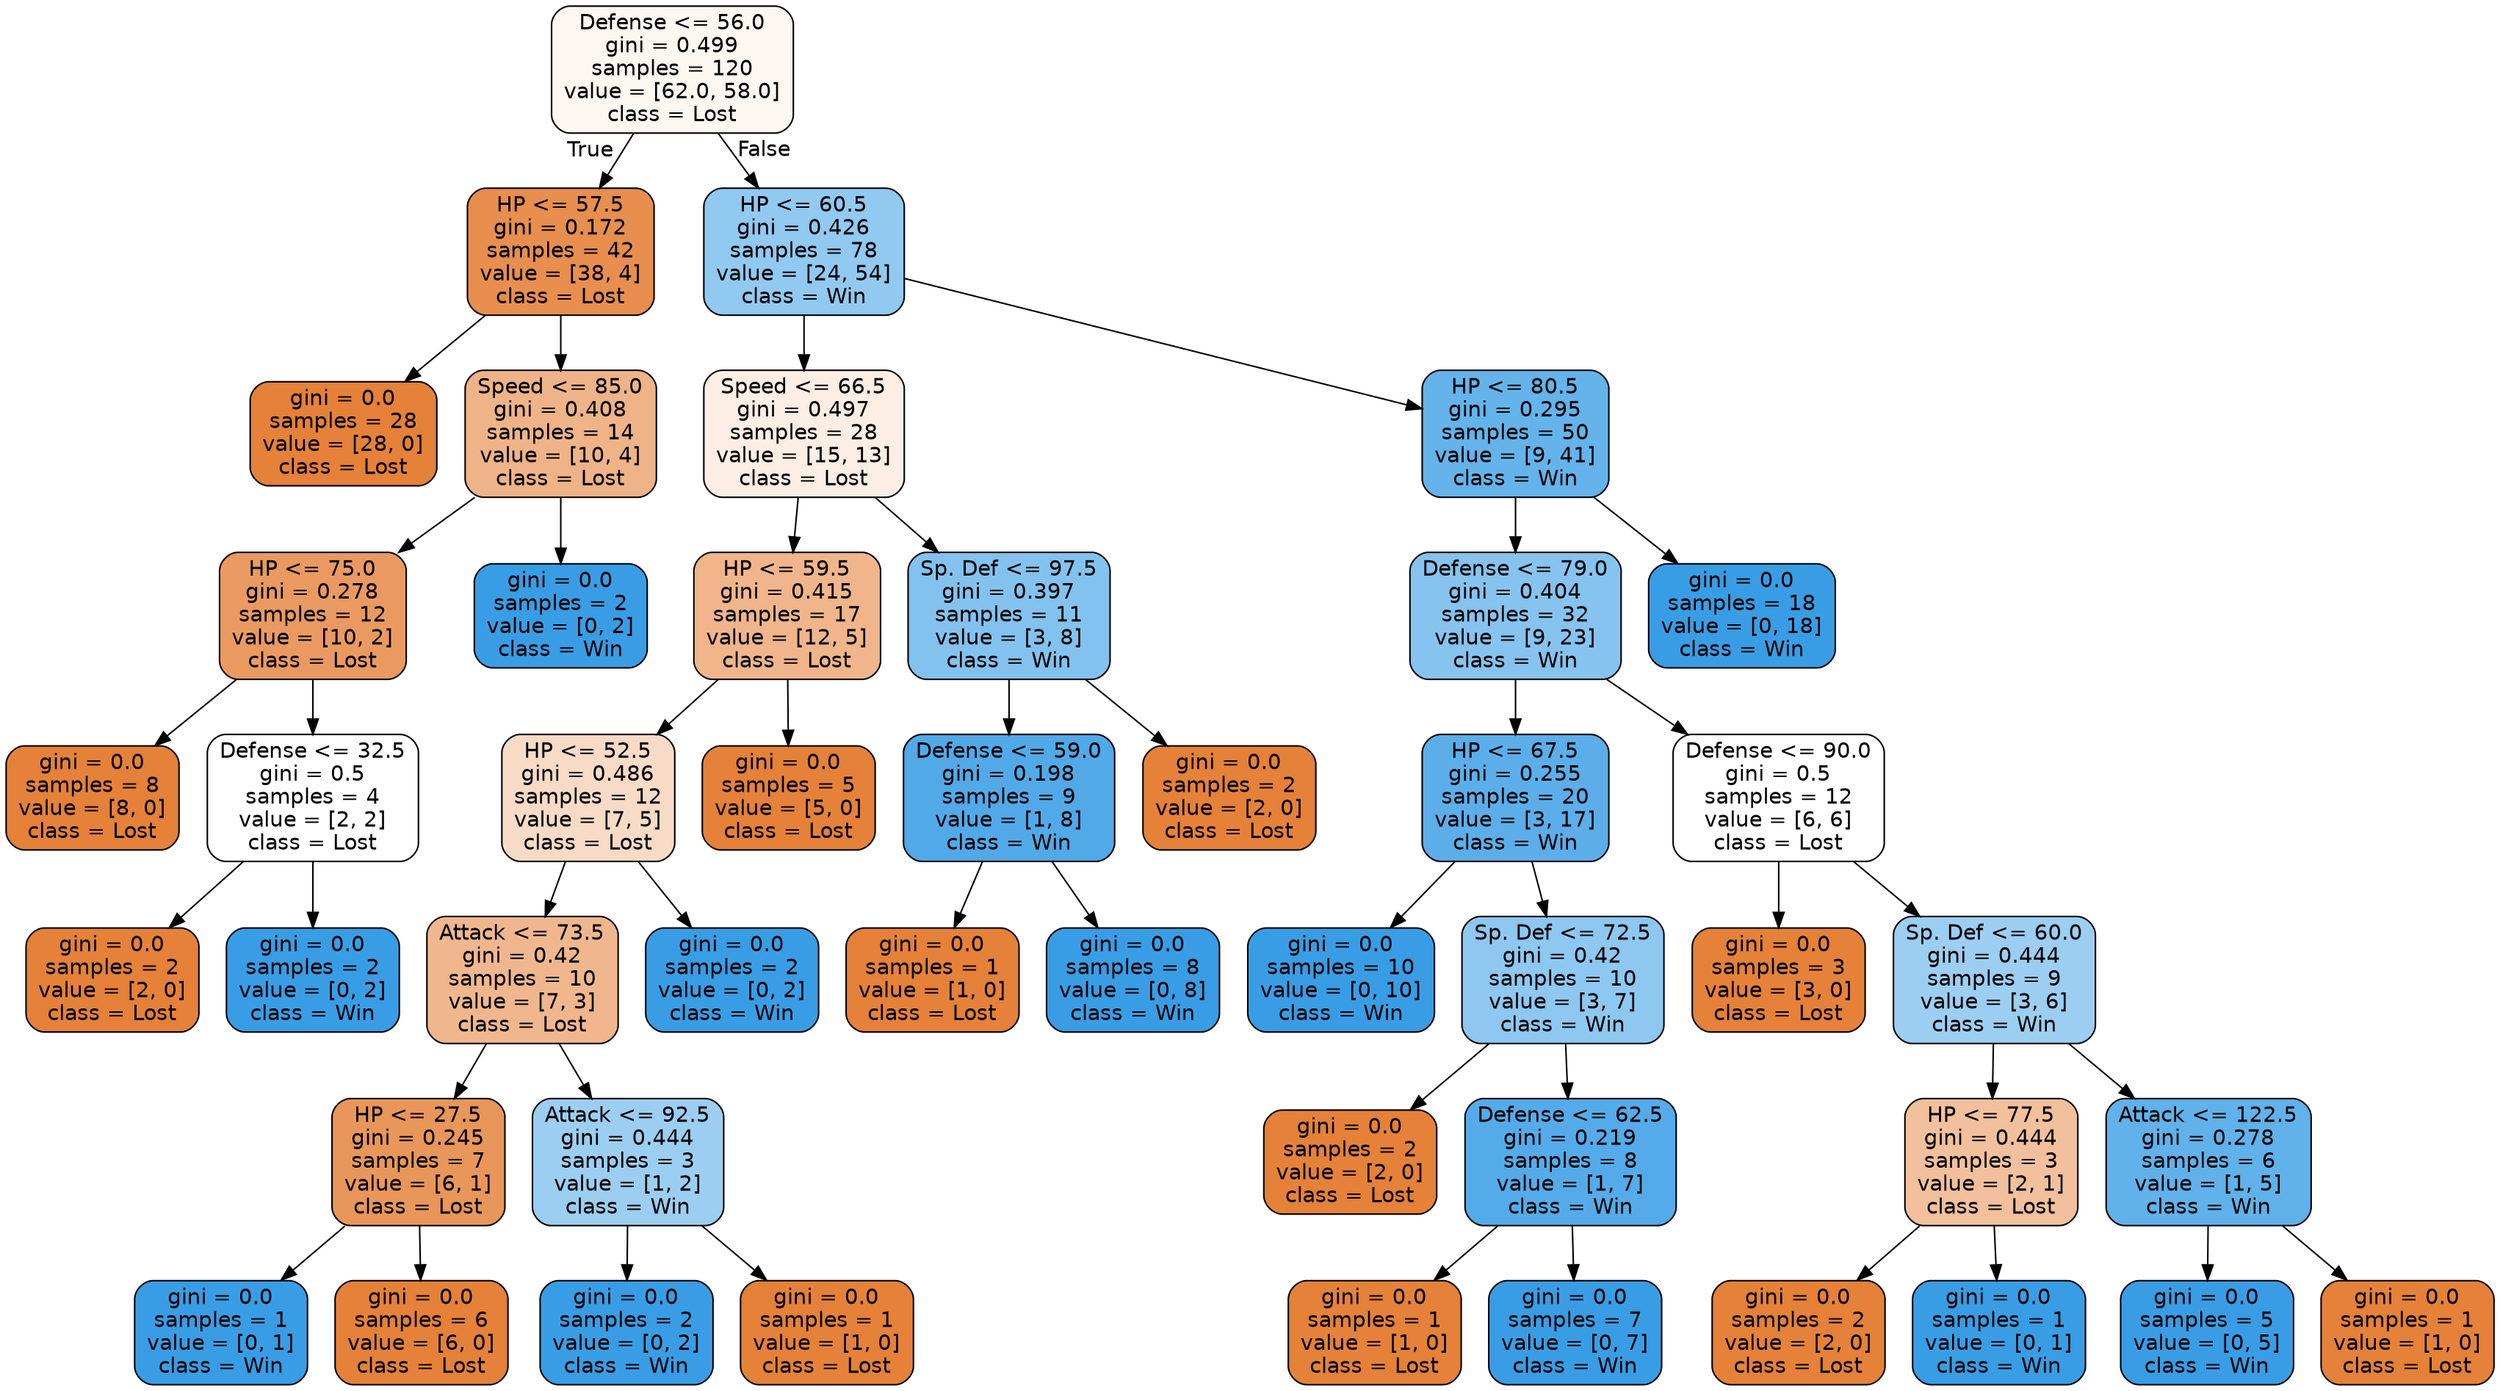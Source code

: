 digraph Tree {
node [shape=box, style="filled, rounded", color="black", fontname="helvetica"] ;
edge [fontname="helvetica"] ;
0 [label="Defense <= 56.0\ngini = 0.499\nsamples = 120\nvalue = [62.0, 58.0]\nclass = Lost", fillcolor="#fdf7f2"] ;
1 [label="HP <= 57.5\ngini = 0.172\nsamples = 42\nvalue = [38, 4]\nclass = Lost", fillcolor="#e88e4e"] ;
0 -> 1 [labeldistance=2.5, labelangle=45, headlabel="True"] ;
2 [label="gini = 0.0\nsamples = 28\nvalue = [28, 0]\nclass = Lost", fillcolor="#e58139"] ;
1 -> 2 ;
3 [label="Speed <= 85.0\ngini = 0.408\nsamples = 14\nvalue = [10, 4]\nclass = Lost", fillcolor="#efb388"] ;
1 -> 3 ;
4 [label="HP <= 75.0\ngini = 0.278\nsamples = 12\nvalue = [10, 2]\nclass = Lost", fillcolor="#ea9a61"] ;
3 -> 4 ;
5 [label="gini = 0.0\nsamples = 8\nvalue = [8, 0]\nclass = Lost", fillcolor="#e58139"] ;
4 -> 5 ;
6 [label="Defense <= 32.5\ngini = 0.5\nsamples = 4\nvalue = [2, 2]\nclass = Lost", fillcolor="#ffffff"] ;
4 -> 6 ;
7 [label="gini = 0.0\nsamples = 2\nvalue = [2, 0]\nclass = Lost", fillcolor="#e58139"] ;
6 -> 7 ;
8 [label="gini = 0.0\nsamples = 2\nvalue = [0, 2]\nclass = Win", fillcolor="#399de5"] ;
6 -> 8 ;
9 [label="gini = 0.0\nsamples = 2\nvalue = [0, 2]\nclass = Win", fillcolor="#399de5"] ;
3 -> 9 ;
10 [label="HP <= 60.5\ngini = 0.426\nsamples = 78\nvalue = [24, 54]\nclass = Win", fillcolor="#91c9f1"] ;
0 -> 10 [labeldistance=2.5, labelangle=-45, headlabel="False"] ;
11 [label="Speed <= 66.5\ngini = 0.497\nsamples = 28\nvalue = [15, 13]\nclass = Lost", fillcolor="#fceee5"] ;
10 -> 11 ;
12 [label="HP <= 59.5\ngini = 0.415\nsamples = 17\nvalue = [12, 5]\nclass = Lost", fillcolor="#f0b58b"] ;
11 -> 12 ;
13 [label="HP <= 52.5\ngini = 0.486\nsamples = 12\nvalue = [7, 5]\nclass = Lost", fillcolor="#f8dbc6"] ;
12 -> 13 ;
14 [label="Attack <= 73.5\ngini = 0.42\nsamples = 10\nvalue = [7, 3]\nclass = Lost", fillcolor="#f0b78e"] ;
13 -> 14 ;
15 [label="HP <= 27.5\ngini = 0.245\nsamples = 7\nvalue = [6, 1]\nclass = Lost", fillcolor="#e9965a"] ;
14 -> 15 ;
16 [label="gini = 0.0\nsamples = 1\nvalue = [0, 1]\nclass = Win", fillcolor="#399de5"] ;
15 -> 16 ;
17 [label="gini = 0.0\nsamples = 6\nvalue = [6, 0]\nclass = Lost", fillcolor="#e58139"] ;
15 -> 17 ;
18 [label="Attack <= 92.5\ngini = 0.444\nsamples = 3\nvalue = [1, 2]\nclass = Win", fillcolor="#9ccef2"] ;
14 -> 18 ;
19 [label="gini = 0.0\nsamples = 2\nvalue = [0, 2]\nclass = Win", fillcolor="#399de5"] ;
18 -> 19 ;
20 [label="gini = 0.0\nsamples = 1\nvalue = [1, 0]\nclass = Lost", fillcolor="#e58139"] ;
18 -> 20 ;
21 [label="gini = 0.0\nsamples = 2\nvalue = [0, 2]\nclass = Win", fillcolor="#399de5"] ;
13 -> 21 ;
22 [label="gini = 0.0\nsamples = 5\nvalue = [5, 0]\nclass = Lost", fillcolor="#e58139"] ;
12 -> 22 ;
23 [label="Sp. Def <= 97.5\ngini = 0.397\nsamples = 11\nvalue = [3, 8]\nclass = Win", fillcolor="#83c2ef"] ;
11 -> 23 ;
24 [label="Defense <= 59.0\ngini = 0.198\nsamples = 9\nvalue = [1, 8]\nclass = Win", fillcolor="#52a9e8"] ;
23 -> 24 ;
25 [label="gini = 0.0\nsamples = 1\nvalue = [1, 0]\nclass = Lost", fillcolor="#e58139"] ;
24 -> 25 ;
26 [label="gini = 0.0\nsamples = 8\nvalue = [0, 8]\nclass = Win", fillcolor="#399de5"] ;
24 -> 26 ;
27 [label="gini = 0.0\nsamples = 2\nvalue = [2, 0]\nclass = Lost", fillcolor="#e58139"] ;
23 -> 27 ;
28 [label="HP <= 80.5\ngini = 0.295\nsamples = 50\nvalue = [9, 41]\nclass = Win", fillcolor="#64b3eb"] ;
10 -> 28 ;
29 [label="Defense <= 79.0\ngini = 0.404\nsamples = 32\nvalue = [9, 23]\nclass = Win", fillcolor="#86c3ef"] ;
28 -> 29 ;
30 [label="HP <= 67.5\ngini = 0.255\nsamples = 20\nvalue = [3, 17]\nclass = Win", fillcolor="#5caeea"] ;
29 -> 30 ;
31 [label="gini = 0.0\nsamples = 10\nvalue = [0, 10]\nclass = Win", fillcolor="#399de5"] ;
30 -> 31 ;
32 [label="Sp. Def <= 72.5\ngini = 0.42\nsamples = 10\nvalue = [3, 7]\nclass = Win", fillcolor="#8ec7f0"] ;
30 -> 32 ;
33 [label="gini = 0.0\nsamples = 2\nvalue = [2, 0]\nclass = Lost", fillcolor="#e58139"] ;
32 -> 33 ;
34 [label="Defense <= 62.5\ngini = 0.219\nsamples = 8\nvalue = [1, 7]\nclass = Win", fillcolor="#55abe9"] ;
32 -> 34 ;
35 [label="gini = 0.0\nsamples = 1\nvalue = [1, 0]\nclass = Lost", fillcolor="#e58139"] ;
34 -> 35 ;
36 [label="gini = 0.0\nsamples = 7\nvalue = [0, 7]\nclass = Win", fillcolor="#399de5"] ;
34 -> 36 ;
37 [label="Defense <= 90.0\ngini = 0.5\nsamples = 12\nvalue = [6, 6]\nclass = Lost", fillcolor="#ffffff"] ;
29 -> 37 ;
38 [label="gini = 0.0\nsamples = 3\nvalue = [3, 0]\nclass = Lost", fillcolor="#e58139"] ;
37 -> 38 ;
39 [label="Sp. Def <= 60.0\ngini = 0.444\nsamples = 9\nvalue = [3, 6]\nclass = Win", fillcolor="#9ccef2"] ;
37 -> 39 ;
40 [label="HP <= 77.5\ngini = 0.444\nsamples = 3\nvalue = [2, 1]\nclass = Lost", fillcolor="#f2c09c"] ;
39 -> 40 ;
41 [label="gini = 0.0\nsamples = 2\nvalue = [2, 0]\nclass = Lost", fillcolor="#e58139"] ;
40 -> 41 ;
42 [label="gini = 0.0\nsamples = 1\nvalue = [0, 1]\nclass = Win", fillcolor="#399de5"] ;
40 -> 42 ;
43 [label="Attack <= 122.5\ngini = 0.278\nsamples = 6\nvalue = [1, 5]\nclass = Win", fillcolor="#61b1ea"] ;
39 -> 43 ;
44 [label="gini = 0.0\nsamples = 5\nvalue = [0, 5]\nclass = Win", fillcolor="#399de5"] ;
43 -> 44 ;
45 [label="gini = 0.0\nsamples = 1\nvalue = [1, 0]\nclass = Lost", fillcolor="#e58139"] ;
43 -> 45 ;
46 [label="gini = 0.0\nsamples = 18\nvalue = [0, 18]\nclass = Win", fillcolor="#399de5"] ;
28 -> 46 ;
}